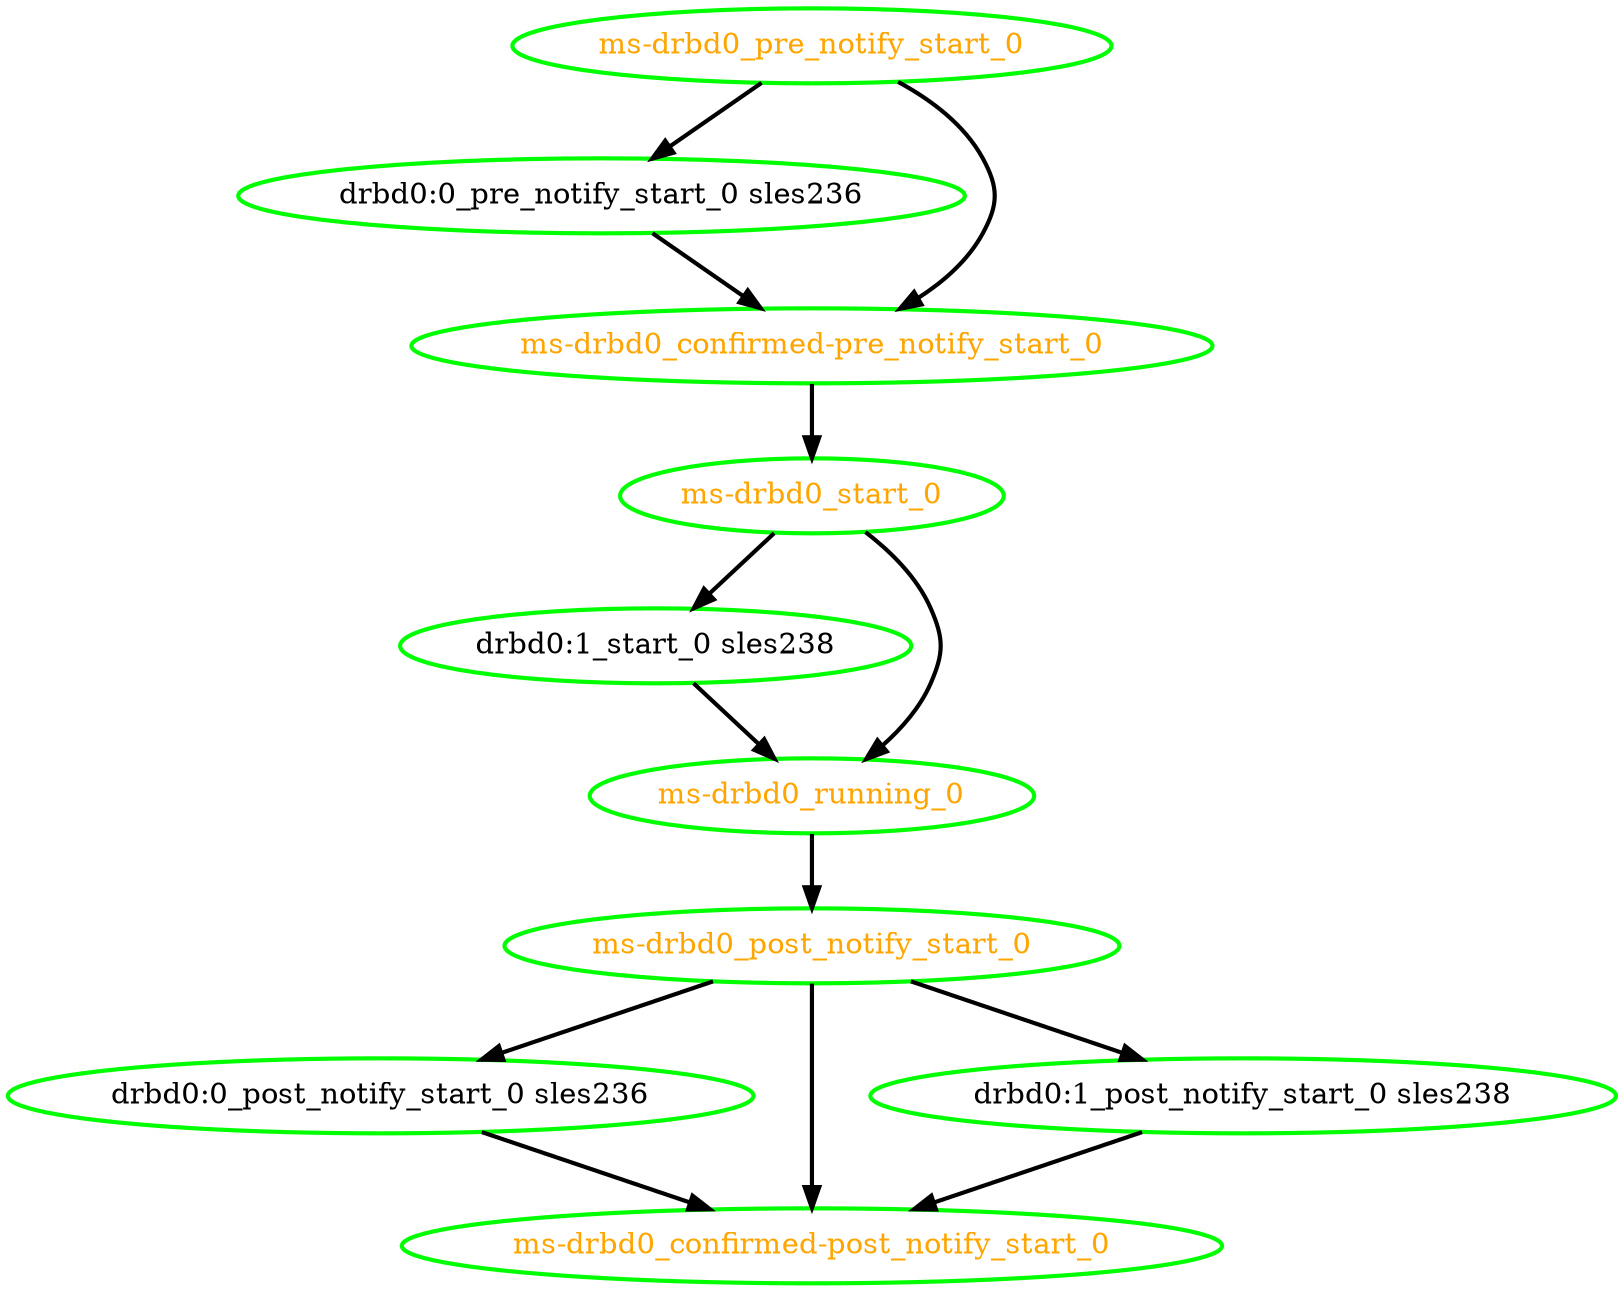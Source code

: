 digraph "g" {
"drbd0:0_post_notify_start_0 sles236" -> "ms-drbd0_confirmed-post_notify_start_0" [ style = bold]
"drbd0:0_post_notify_start_0 sles236" [ style=bold color="green" fontcolor="black"  ]
"drbd0:0_pre_notify_start_0 sles236" -> "ms-drbd0_confirmed-pre_notify_start_0" [ style = bold]
"drbd0:0_pre_notify_start_0 sles236" [ style=bold color="green" fontcolor="black"  ]
"drbd0:1_post_notify_start_0 sles238" -> "ms-drbd0_confirmed-post_notify_start_0" [ style = bold]
"drbd0:1_post_notify_start_0 sles238" [ style=bold color="green" fontcolor="black"  ]
"drbd0:1_start_0 sles238" -> "ms-drbd0_running_0" [ style = bold]
"drbd0:1_start_0 sles238" [ style=bold color="green" fontcolor="black"  ]
"ms-drbd0_confirmed-post_notify_start_0" [ style=bold color="green" fontcolor="orange"  ]
"ms-drbd0_confirmed-pre_notify_start_0" -> "ms-drbd0_start_0" [ style = bold]
"ms-drbd0_confirmed-pre_notify_start_0" [ style=bold color="green" fontcolor="orange"  ]
"ms-drbd0_post_notify_start_0" -> "drbd0:0_post_notify_start_0 sles236" [ style = bold]
"ms-drbd0_post_notify_start_0" -> "drbd0:1_post_notify_start_0 sles238" [ style = bold]
"ms-drbd0_post_notify_start_0" -> "ms-drbd0_confirmed-post_notify_start_0" [ style = bold]
"ms-drbd0_post_notify_start_0" [ style=bold color="green" fontcolor="orange"  ]
"ms-drbd0_pre_notify_start_0" -> "drbd0:0_pre_notify_start_0 sles236" [ style = bold]
"ms-drbd0_pre_notify_start_0" -> "ms-drbd0_confirmed-pre_notify_start_0" [ style = bold]
"ms-drbd0_pre_notify_start_0" [ style=bold color="green" fontcolor="orange"  ]
"ms-drbd0_running_0" -> "ms-drbd0_post_notify_start_0" [ style = bold]
"ms-drbd0_running_0" [ style=bold color="green" fontcolor="orange"  ]
"ms-drbd0_start_0" -> "drbd0:1_start_0 sles238" [ style = bold]
"ms-drbd0_start_0" -> "ms-drbd0_running_0" [ style = bold]
"ms-drbd0_start_0" [ style=bold color="green" fontcolor="orange"  ]
}
